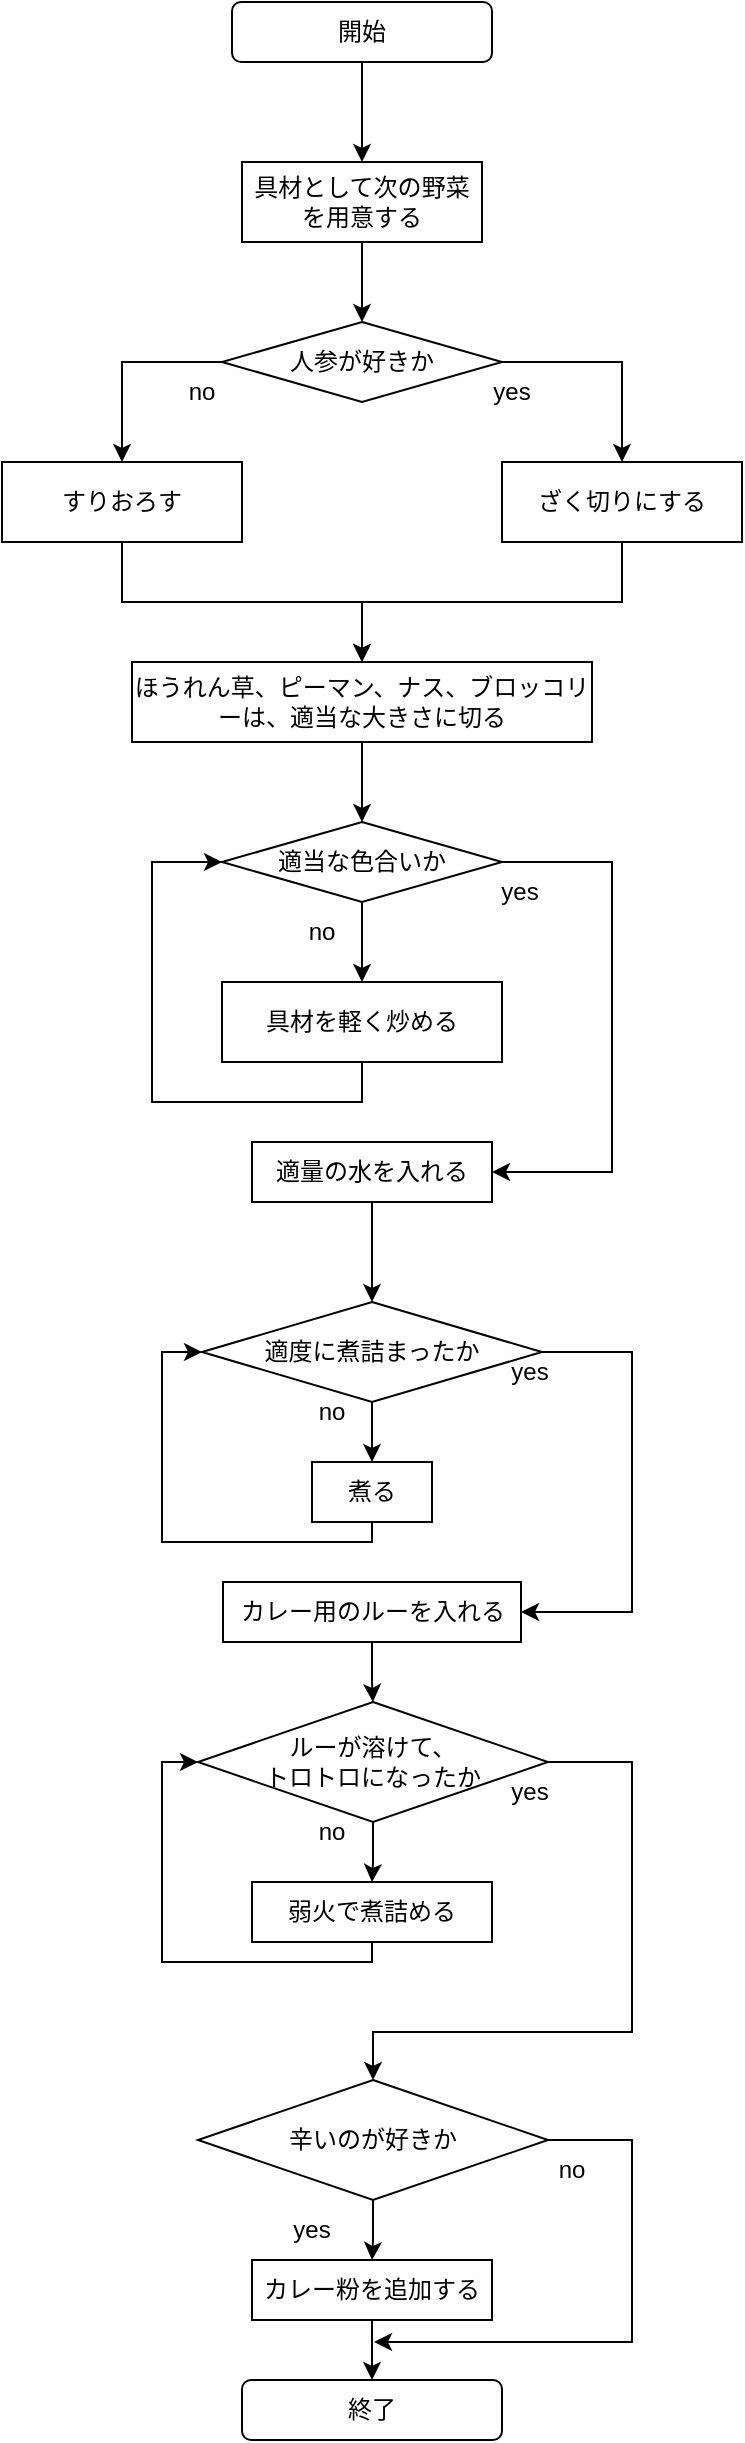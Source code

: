<mxfile version="20.8.5" type="github">
  <diagram id="-b40opP00CZqNUi7Pyji" name="ページ1">
    <mxGraphModel dx="430" dy="442" grid="1" gridSize="10" guides="1" tooltips="1" connect="1" arrows="1" fold="1" page="1" pageScale="1" pageWidth="827" pageHeight="1169" math="0" shadow="0">
      <root>
        <mxCell id="0" />
        <mxCell id="1" parent="0" />
        <mxCell id="IE9pjUHZPNTOEFuHBonJ-37" value="" style="edgeStyle=orthogonalEdgeStyle;rounded=0;orthogonalLoop=1;jettySize=auto;html=1;" edge="1" parent="1" source="IE9pjUHZPNTOEFuHBonJ-1" target="IE9pjUHZPNTOEFuHBonJ-19">
          <mxGeometry relative="1" as="geometry" />
        </mxCell>
        <mxCell id="IE9pjUHZPNTOEFuHBonJ-1" value="開始" style="rounded=1;whiteSpace=wrap;html=1;" vertex="1" parent="1">
          <mxGeometry x="250" y="30" width="130" height="30" as="geometry" />
        </mxCell>
        <mxCell id="IE9pjUHZPNTOEFuHBonJ-3" value="終了" style="rounded=1;whiteSpace=wrap;html=1;" vertex="1" parent="1">
          <mxGeometry x="255" y="1219" width="130" height="30" as="geometry" />
        </mxCell>
        <mxCell id="IE9pjUHZPNTOEFuHBonJ-40" value="" style="edgeStyle=orthogonalEdgeStyle;rounded=0;orthogonalLoop=1;jettySize=auto;html=1;entryX=0.5;entryY=0;entryDx=0;entryDy=0;exitX=0;exitY=0.5;exitDx=0;exitDy=0;" edge="1" parent="1" source="IE9pjUHZPNTOEFuHBonJ-8" target="IE9pjUHZPNTOEFuHBonJ-20">
          <mxGeometry relative="1" as="geometry">
            <mxPoint x="135" y="210" as="targetPoint" />
          </mxGeometry>
        </mxCell>
        <mxCell id="IE9pjUHZPNTOEFuHBonJ-42" value="" style="edgeStyle=orthogonalEdgeStyle;rounded=0;orthogonalLoop=1;jettySize=auto;html=1;entryX=0.5;entryY=0;entryDx=0;entryDy=0;exitX=1;exitY=0.5;exitDx=0;exitDy=0;" edge="1" parent="1" source="IE9pjUHZPNTOEFuHBonJ-8" target="IE9pjUHZPNTOEFuHBonJ-21">
          <mxGeometry relative="1" as="geometry">
            <mxPoint x="390" y="200" as="sourcePoint" />
            <mxPoint x="475" y="210" as="targetPoint" />
          </mxGeometry>
        </mxCell>
        <mxCell id="IE9pjUHZPNTOEFuHBonJ-8" value="人参が好きか" style="rhombus;whiteSpace=wrap;html=1;" vertex="1" parent="1">
          <mxGeometry x="245" y="190" width="140" height="40" as="geometry" />
        </mxCell>
        <mxCell id="IE9pjUHZPNTOEFuHBonJ-11" value="no" style="text;html=1;strokeColor=none;fillColor=none;align=center;verticalAlign=middle;whiteSpace=wrap;rounded=0;" vertex="1" parent="1">
          <mxGeometry x="220" y="220" width="30" height="10" as="geometry" />
        </mxCell>
        <mxCell id="IE9pjUHZPNTOEFuHBonJ-12" value="yes" style="text;html=1;strokeColor=none;fillColor=none;align=center;verticalAlign=middle;whiteSpace=wrap;rounded=0;" vertex="1" parent="1">
          <mxGeometry x="370" y="220" width="40" height="10" as="geometry" />
        </mxCell>
        <mxCell id="IE9pjUHZPNTOEFuHBonJ-38" value="" style="edgeStyle=orthogonalEdgeStyle;rounded=0;orthogonalLoop=1;jettySize=auto;html=1;" edge="1" parent="1" source="IE9pjUHZPNTOEFuHBonJ-19" target="IE9pjUHZPNTOEFuHBonJ-8">
          <mxGeometry relative="1" as="geometry" />
        </mxCell>
        <mxCell id="IE9pjUHZPNTOEFuHBonJ-19" value="具材として次の野菜を用意する" style="rounded=0;whiteSpace=wrap;html=1;" vertex="1" parent="1">
          <mxGeometry x="255" y="110" width="120" height="40" as="geometry" />
        </mxCell>
        <mxCell id="IE9pjUHZPNTOEFuHBonJ-32" value="" style="edgeStyle=orthogonalEdgeStyle;rounded=0;orthogonalLoop=1;jettySize=auto;html=1;" edge="1" parent="1" source="IE9pjUHZPNTOEFuHBonJ-20" target="IE9pjUHZPNTOEFuHBonJ-22">
          <mxGeometry relative="1" as="geometry" />
        </mxCell>
        <mxCell id="IE9pjUHZPNTOEFuHBonJ-20" value="すりおろす" style="rounded=0;whiteSpace=wrap;html=1;" vertex="1" parent="1">
          <mxGeometry x="135" y="260" width="120" height="40" as="geometry" />
        </mxCell>
        <mxCell id="IE9pjUHZPNTOEFuHBonJ-31" value="" style="edgeStyle=orthogonalEdgeStyle;rounded=0;orthogonalLoop=1;jettySize=auto;html=1;" edge="1" parent="1" source="IE9pjUHZPNTOEFuHBonJ-21" target="IE9pjUHZPNTOEFuHBonJ-22">
          <mxGeometry relative="1" as="geometry" />
        </mxCell>
        <mxCell id="IE9pjUHZPNTOEFuHBonJ-21" value="ざく切りにする" style="rounded=0;whiteSpace=wrap;html=1;" vertex="1" parent="1">
          <mxGeometry x="385" y="260" width="120" height="40" as="geometry" />
        </mxCell>
        <mxCell id="IE9pjUHZPNTOEFuHBonJ-30" style="edgeStyle=orthogonalEdgeStyle;rounded=0;orthogonalLoop=1;jettySize=auto;html=1;entryX=0.5;entryY=0;entryDx=0;entryDy=0;" edge="1" parent="1" source="IE9pjUHZPNTOEFuHBonJ-22" target="IE9pjUHZPNTOEFuHBonJ-27">
          <mxGeometry relative="1" as="geometry" />
        </mxCell>
        <mxCell id="IE9pjUHZPNTOEFuHBonJ-22" value="ほうれん草、ピーマン、ナス、ブロッコリーは、適当な大きさに切る" style="rounded=0;whiteSpace=wrap;html=1;" vertex="1" parent="1">
          <mxGeometry x="200" y="360" width="230" height="40" as="geometry" />
        </mxCell>
        <mxCell id="IE9pjUHZPNTOEFuHBonJ-34" value="" style="edgeStyle=orthogonalEdgeStyle;rounded=0;orthogonalLoop=1;jettySize=auto;html=1;" edge="1" parent="1" source="IE9pjUHZPNTOEFuHBonJ-27" target="IE9pjUHZPNTOEFuHBonJ-33">
          <mxGeometry relative="1" as="geometry" />
        </mxCell>
        <mxCell id="IE9pjUHZPNTOEFuHBonJ-46" value="" style="edgeStyle=orthogonalEdgeStyle;rounded=0;orthogonalLoop=1;jettySize=auto;html=1;exitX=1;exitY=0.5;exitDx=0;exitDy=0;entryX=1;entryY=0.5;entryDx=0;entryDy=0;" edge="1" parent="1" source="IE9pjUHZPNTOEFuHBonJ-27" target="IE9pjUHZPNTOEFuHBonJ-45">
          <mxGeometry relative="1" as="geometry">
            <mxPoint x="410" y="650" as="targetPoint" />
            <Array as="points">
              <mxPoint x="440" y="460" />
              <mxPoint x="440" y="615" />
            </Array>
          </mxGeometry>
        </mxCell>
        <mxCell id="IE9pjUHZPNTOEFuHBonJ-27" value="適当な色合いか" style="rhombus;whiteSpace=wrap;html=1;" vertex="1" parent="1">
          <mxGeometry x="245" y="440" width="140" height="40" as="geometry" />
        </mxCell>
        <mxCell id="IE9pjUHZPNTOEFuHBonJ-36" value="" style="edgeStyle=orthogonalEdgeStyle;rounded=0;orthogonalLoop=1;jettySize=auto;html=1;entryX=0;entryY=0.5;entryDx=0;entryDy=0;" edge="1" parent="1" source="IE9pjUHZPNTOEFuHBonJ-33" target="IE9pjUHZPNTOEFuHBonJ-27">
          <mxGeometry relative="1" as="geometry">
            <mxPoint x="300" y="660" as="targetPoint" />
            <Array as="points">
              <mxPoint x="315" y="580" />
              <mxPoint x="210" y="580" />
              <mxPoint x="210" y="460" />
            </Array>
          </mxGeometry>
        </mxCell>
        <mxCell id="IE9pjUHZPNTOEFuHBonJ-33" value="具材を軽く炒める" style="rounded=0;whiteSpace=wrap;html=1;" vertex="1" parent="1">
          <mxGeometry x="245" y="520" width="140" height="40" as="geometry" />
        </mxCell>
        <mxCell id="IE9pjUHZPNTOEFuHBonJ-43" value="no" style="text;html=1;strokeColor=none;fillColor=none;align=center;verticalAlign=middle;whiteSpace=wrap;rounded=0;" vertex="1" parent="1">
          <mxGeometry x="280" y="490" width="30" height="10" as="geometry" />
        </mxCell>
        <mxCell id="IE9pjUHZPNTOEFuHBonJ-44" value="yes" style="text;html=1;strokeColor=none;fillColor=none;align=center;verticalAlign=middle;whiteSpace=wrap;rounded=0;" vertex="1" parent="1">
          <mxGeometry x="374" y="470" width="40" height="10" as="geometry" />
        </mxCell>
        <mxCell id="IE9pjUHZPNTOEFuHBonJ-59" value="" style="edgeStyle=orthogonalEdgeStyle;rounded=0;orthogonalLoop=1;jettySize=auto;html=1;entryX=0.5;entryY=0;entryDx=0;entryDy=0;" edge="1" parent="1" source="IE9pjUHZPNTOEFuHBonJ-45" target="IE9pjUHZPNTOEFuHBonJ-54">
          <mxGeometry relative="1" as="geometry" />
        </mxCell>
        <mxCell id="IE9pjUHZPNTOEFuHBonJ-45" value="適量の水を入れる" style="whiteSpace=wrap;html=1;" vertex="1" parent="1">
          <mxGeometry x="260" y="600" width="120" height="30" as="geometry" />
        </mxCell>
        <mxCell id="IE9pjUHZPNTOEFuHBonJ-52" value="" style="edgeStyle=orthogonalEdgeStyle;rounded=0;orthogonalLoop=1;jettySize=auto;html=1;" edge="1" parent="1" source="IE9pjUHZPNTOEFuHBonJ-54" target="IE9pjUHZPNTOEFuHBonJ-56">
          <mxGeometry relative="1" as="geometry" />
        </mxCell>
        <mxCell id="IE9pjUHZPNTOEFuHBonJ-53" value="" style="edgeStyle=orthogonalEdgeStyle;rounded=0;orthogonalLoop=1;jettySize=auto;html=1;exitX=1;exitY=0.5;exitDx=0;exitDy=0;entryX=1;entryY=0.5;entryDx=0;entryDy=0;" edge="1" parent="1" source="IE9pjUHZPNTOEFuHBonJ-54" target="IE9pjUHZPNTOEFuHBonJ-62">
          <mxGeometry relative="1" as="geometry">
            <mxPoint x="400" y="840" as="targetPoint" />
            <Array as="points">
              <mxPoint x="450" y="705" />
              <mxPoint x="450" y="835" />
            </Array>
          </mxGeometry>
        </mxCell>
        <mxCell id="IE9pjUHZPNTOEFuHBonJ-54" value="適度に煮詰まったか" style="rhombus;whiteSpace=wrap;html=1;" vertex="1" parent="1">
          <mxGeometry x="235" y="680" width="170" height="50" as="geometry" />
        </mxCell>
        <mxCell id="IE9pjUHZPNTOEFuHBonJ-55" value="" style="edgeStyle=orthogonalEdgeStyle;rounded=0;orthogonalLoop=1;jettySize=auto;html=1;entryX=0;entryY=0.5;entryDx=0;entryDy=0;" edge="1" parent="1" source="IE9pjUHZPNTOEFuHBonJ-56" target="IE9pjUHZPNTOEFuHBonJ-54">
          <mxGeometry relative="1" as="geometry">
            <mxPoint x="305" y="900" as="targetPoint" />
            <Array as="points">
              <mxPoint x="320" y="800" />
              <mxPoint x="215" y="800" />
              <mxPoint x="215" y="705" />
            </Array>
          </mxGeometry>
        </mxCell>
        <mxCell id="IE9pjUHZPNTOEFuHBonJ-56" value="煮る" style="rounded=0;whiteSpace=wrap;html=1;" vertex="1" parent="1">
          <mxGeometry x="290" y="760" width="60" height="30" as="geometry" />
        </mxCell>
        <mxCell id="IE9pjUHZPNTOEFuHBonJ-57" value="no" style="text;html=1;strokeColor=none;fillColor=none;align=center;verticalAlign=middle;whiteSpace=wrap;rounded=0;" vertex="1" parent="1">
          <mxGeometry x="285" y="730" width="30" height="10" as="geometry" />
        </mxCell>
        <mxCell id="IE9pjUHZPNTOEFuHBonJ-58" value="yes" style="text;html=1;strokeColor=none;fillColor=none;align=center;verticalAlign=middle;whiteSpace=wrap;rounded=0;" vertex="1" parent="1">
          <mxGeometry x="379" y="710" width="40" height="10" as="geometry" />
        </mxCell>
        <mxCell id="IE9pjUHZPNTOEFuHBonJ-71" value="" style="edgeStyle=orthogonalEdgeStyle;rounded=0;orthogonalLoop=1;jettySize=auto;html=1;entryX=0.5;entryY=0;entryDx=0;entryDy=0;" edge="1" parent="1" source="IE9pjUHZPNTOEFuHBonJ-62" target="IE9pjUHZPNTOEFuHBonJ-65">
          <mxGeometry relative="1" as="geometry" />
        </mxCell>
        <mxCell id="IE9pjUHZPNTOEFuHBonJ-62" value="カレー用のルーを入れる" style="whiteSpace=wrap;html=1;" vertex="1" parent="1">
          <mxGeometry x="245.5" y="820" width="149" height="30" as="geometry" />
        </mxCell>
        <mxCell id="IE9pjUHZPNTOEFuHBonJ-63" value="" style="edgeStyle=orthogonalEdgeStyle;rounded=0;orthogonalLoop=1;jettySize=auto;html=1;" edge="1" parent="1" source="IE9pjUHZPNTOEFuHBonJ-65" target="IE9pjUHZPNTOEFuHBonJ-67">
          <mxGeometry relative="1" as="geometry" />
        </mxCell>
        <mxCell id="IE9pjUHZPNTOEFuHBonJ-64" value="" style="edgeStyle=orthogonalEdgeStyle;rounded=0;orthogonalLoop=1;jettySize=auto;html=1;exitX=1;exitY=0.5;exitDx=0;exitDy=0;entryX=0.5;entryY=0;entryDx=0;entryDy=0;" edge="1" parent="1" source="IE9pjUHZPNTOEFuHBonJ-65" target="IE9pjUHZPNTOEFuHBonJ-74">
          <mxGeometry relative="1" as="geometry">
            <mxPoint x="394.5" y="1045" as="targetPoint" />
            <Array as="points">
              <mxPoint x="450" y="910" />
              <mxPoint x="450" y="1045" />
              <mxPoint x="321" y="1045" />
            </Array>
          </mxGeometry>
        </mxCell>
        <mxCell id="IE9pjUHZPNTOEFuHBonJ-65" value="ルーが溶けて、&lt;br&gt;トロトロになったか" style="rhombus;whiteSpace=wrap;html=1;" vertex="1" parent="1">
          <mxGeometry x="233" y="880" width="175" height="60" as="geometry" />
        </mxCell>
        <mxCell id="IE9pjUHZPNTOEFuHBonJ-66" value="" style="edgeStyle=orthogonalEdgeStyle;rounded=0;orthogonalLoop=1;jettySize=auto;html=1;" edge="1" parent="1" source="IE9pjUHZPNTOEFuHBonJ-67">
          <mxGeometry relative="1" as="geometry">
            <mxPoint x="233" y="910" as="targetPoint" />
            <Array as="points">
              <mxPoint x="320" y="1010" />
              <mxPoint x="215" y="1010" />
              <mxPoint x="215" y="910" />
              <mxPoint x="233" y="910" />
            </Array>
          </mxGeometry>
        </mxCell>
        <mxCell id="IE9pjUHZPNTOEFuHBonJ-67" value="弱火で煮詰める" style="rounded=0;whiteSpace=wrap;html=1;" vertex="1" parent="1">
          <mxGeometry x="260" y="970" width="120" height="30" as="geometry" />
        </mxCell>
        <mxCell id="IE9pjUHZPNTOEFuHBonJ-68" value="no" style="text;html=1;strokeColor=none;fillColor=none;align=center;verticalAlign=middle;whiteSpace=wrap;rounded=0;" vertex="1" parent="1">
          <mxGeometry x="285" y="940" width="30" height="10" as="geometry" />
        </mxCell>
        <mxCell id="IE9pjUHZPNTOEFuHBonJ-69" value="yes" style="text;html=1;strokeColor=none;fillColor=none;align=center;verticalAlign=middle;whiteSpace=wrap;rounded=0;" vertex="1" parent="1">
          <mxGeometry x="379" y="920" width="40" height="10" as="geometry" />
        </mxCell>
        <mxCell id="IE9pjUHZPNTOEFuHBonJ-72" value="" style="edgeStyle=orthogonalEdgeStyle;rounded=0;orthogonalLoop=1;jettySize=auto;html=1;" edge="1" parent="1" source="IE9pjUHZPNTOEFuHBonJ-74" target="IE9pjUHZPNTOEFuHBonJ-76">
          <mxGeometry relative="1" as="geometry" />
        </mxCell>
        <mxCell id="IE9pjUHZPNTOEFuHBonJ-73" value="" style="edgeStyle=orthogonalEdgeStyle;rounded=0;orthogonalLoop=1;jettySize=auto;html=1;exitX=1;exitY=0.5;exitDx=0;exitDy=0;" edge="1" parent="1" source="IE9pjUHZPNTOEFuHBonJ-74">
          <mxGeometry relative="1" as="geometry">
            <mxPoint x="321" y="1200" as="targetPoint" />
            <Array as="points">
              <mxPoint x="450" y="1099" />
              <mxPoint x="450" y="1200" />
            </Array>
          </mxGeometry>
        </mxCell>
        <mxCell id="IE9pjUHZPNTOEFuHBonJ-74" value="辛いのが好きか" style="rhombus;whiteSpace=wrap;html=1;" vertex="1" parent="1">
          <mxGeometry x="233" y="1069" width="175" height="60" as="geometry" />
        </mxCell>
        <mxCell id="IE9pjUHZPNTOEFuHBonJ-82" value="" style="edgeStyle=orthogonalEdgeStyle;rounded=0;orthogonalLoop=1;jettySize=auto;html=1;" edge="1" parent="1" source="IE9pjUHZPNTOEFuHBonJ-76" target="IE9pjUHZPNTOEFuHBonJ-3">
          <mxGeometry relative="1" as="geometry" />
        </mxCell>
        <mxCell id="IE9pjUHZPNTOEFuHBonJ-76" value="カレー粉を追加する" style="rounded=0;whiteSpace=wrap;html=1;" vertex="1" parent="1">
          <mxGeometry x="260" y="1159" width="120" height="30" as="geometry" />
        </mxCell>
        <mxCell id="IE9pjUHZPNTOEFuHBonJ-77" value="no" style="text;html=1;strokeColor=none;fillColor=none;align=center;verticalAlign=middle;whiteSpace=wrap;rounded=0;" vertex="1" parent="1">
          <mxGeometry x="405" y="1109" width="30" height="10" as="geometry" />
        </mxCell>
        <mxCell id="IE9pjUHZPNTOEFuHBonJ-78" value="yes" style="text;html=1;strokeColor=none;fillColor=none;align=center;verticalAlign=middle;whiteSpace=wrap;rounded=0;" vertex="1" parent="1">
          <mxGeometry x="270" y="1139" width="40" height="10" as="geometry" />
        </mxCell>
      </root>
    </mxGraphModel>
  </diagram>
</mxfile>

